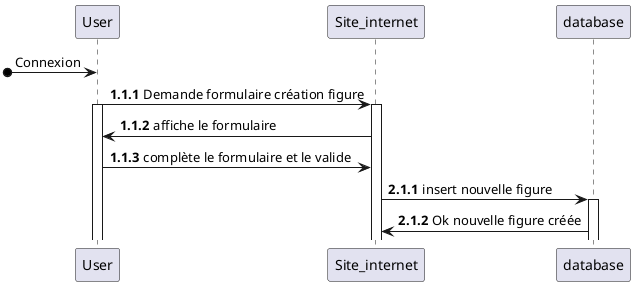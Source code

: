 @startuml
'https://plantuml.com/sequence-diagram



[o-> User: Connexion

autonumber 1.1.1
User -> Site_internet: Demande formulaire création figure
activate User
activate Site_internet
Site_internet-> User: affiche le formulaire
User->Site_internet: complète le formulaire et le valide

autonumber 2.1.1
Site_internet -> database : insert nouvelle figure
activate database
database -> Site_internet: Ok nouvelle figure créée

@enduml